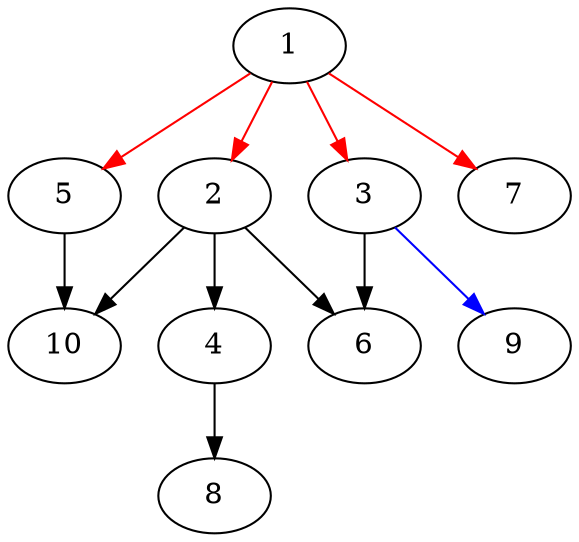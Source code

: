 Digraph {
	1 -> 2 [color=red];
	1 -> 3 [color=red];
	1 -> 5 [color=red];
	1 -> 7 [color=red];
	2 -> 4;
	2 -> 6;
	3 -> 6;
	3 -> 9 [color=blue];
	4 -> 8;
	2 -> 10;
	5 -> 10;
}
